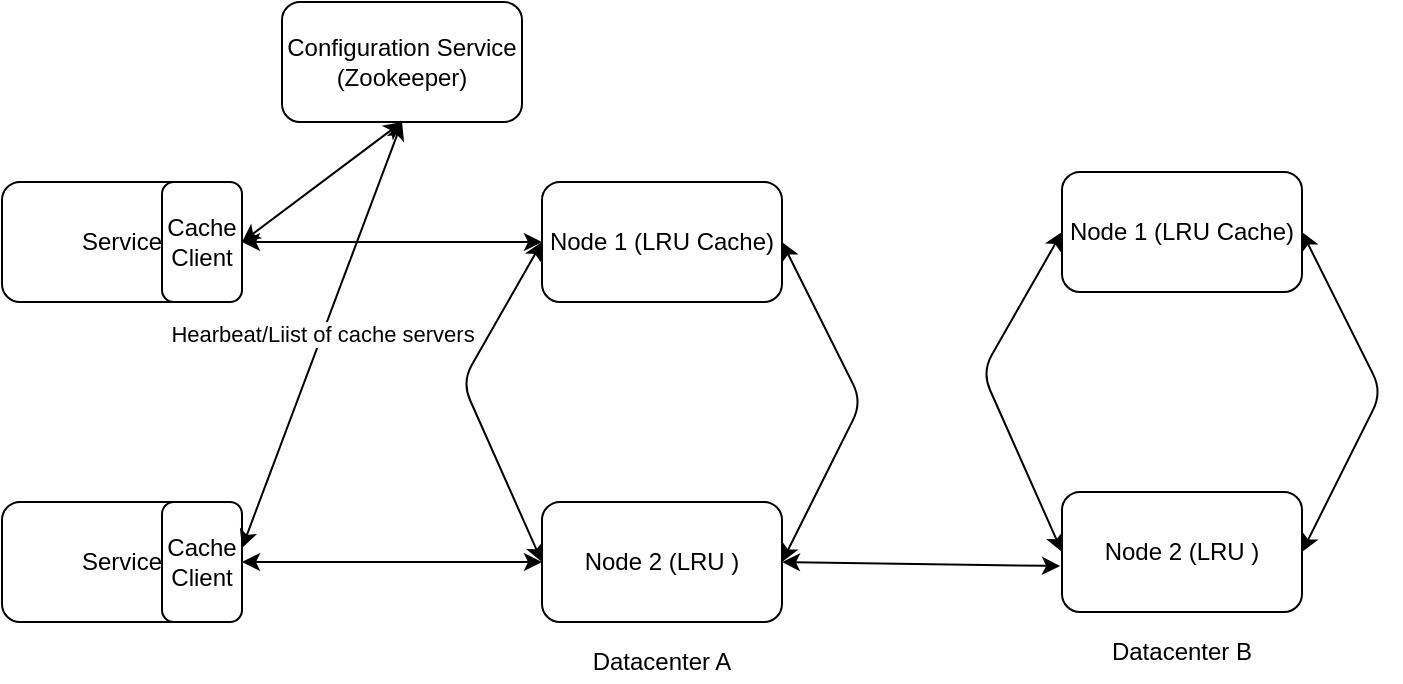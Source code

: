 <mxfile version="14.8.6" type="github">
  <diagram id="tTDOGH8ZxeKKxPpgF_ZI" name="Page-1">
    <mxGraphModel dx="868" dy="582" grid="1" gridSize="10" guides="1" tooltips="1" connect="1" arrows="1" fold="1" page="1" pageScale="1" pageWidth="100" pageHeight="100" math="0" shadow="0">
      <root>
        <mxCell id="0" />
        <mxCell id="1" parent="0" />
        <mxCell id="3q2kkD95m_e-5iXGaRuP-1" value="Service" style="rounded=1;whiteSpace=wrap;html=1;" vertex="1" parent="1">
          <mxGeometry y="30" width="120" height="60" as="geometry" />
        </mxCell>
        <mxCell id="3q2kkD95m_e-5iXGaRuP-2" value="Service" style="rounded=1;whiteSpace=wrap;html=1;" vertex="1" parent="1">
          <mxGeometry y="190" width="120" height="60" as="geometry" />
        </mxCell>
        <mxCell id="3q2kkD95m_e-5iXGaRuP-3" value="Cache Client&lt;span style=&quot;color: rgba(0 , 0 , 0 , 0) ; font-family: monospace ; font-size: 0px&quot;&gt;%3CmxGraphModel%3E%3Croot%3E%3CmxCell%20id%3D%220%22%2F%3E%3CmxCell%20id%3D%221%22%20parent%3D%220%22%2F%3E%3CmxCell%20id%3D%222%22%20value%3D%22Client%20Identifier%20Builder%22%20style%3D%22rounded%3D0%3BwhiteSpace%3Dwrap%3Bhtml%3D1%3B%22%20vertex%3D%221%22%20parent%3D%221%22%3E%3CmxGeometry%20y%3D%2210%22%20width%3D%22120%22%20height%3D%2260%22%20as%3D%22geometry%22%2F%3E%3C%2FmxCell%3E%3CmxCell%20id%3D%223%22%20value%3D%22Rate%20Limiter%22%20style%3D%22rounded%3D0%3BwhiteSpace%3Dwrap%3Bhtml%3D1%3B%22%20vertex%3D%221%22%20parent%3D%221%22%3E%3CmxGeometry%20x%3D%22160%22%20y%3D%2210%22%20width%3D%22120%22%20height%3D%2260%22%20as%3D%22geometry%22%2F%3E%3C%2FmxCell%3E%3CmxCell%20id%3D%224%22%20value%3D%22%22%20style%3D%22endArrow%3Dclassic%3Bhtml%3D1%3BexitX%3D0.15%3BexitY%3D0.983%3BexitDx%3D0%3BexitDy%3D0%3BexitPerimeter%3D0%3B%22%20edge%3D%221%22%20source%3D%223%22%20parent%3D%221%22%3E%3CmxGeometry%20width%3D%2250%22%20height%3D%2250%22%20relative%3D%221%22%20as%3D%22geometry%22%3E%3CmxPoint%20x%3D%22120%22%20y%3D%22140%22%20as%3D%22sourcePoint%22%2F%3E%3CmxPoint%20x%3D%22178%22%20y%3D%2290%22%20as%3D%22targetPoint%22%2F%3E%3C%2FmxGeometry%3E%3C%2FmxCell%3E%3CmxCell%20id%3D%225%22%20value%3D%22%22%20style%3D%22endArrow%3Dclassic%3Bhtml%3D1%3BexitX%3D1%3BexitY%3D0.5%3BexitDx%3D0%3BexitDy%3D0%3BentryX%3D0%3BentryY%3D0.5%3BentryDx%3D0%3BentryDy%3D0%3B%22%20edge%3D%221%22%20source%3D%222%22%20target%3D%223%22%20parent%3D%221%22%3E%3CmxGeometry%20width%3D%2250%22%20height%3D%2250%22%20relative%3D%221%22%20as%3D%22geometry%22%3E%3CmxPoint%20x%3D%22150%22%20y%3D%2270%22%20as%3D%22sourcePoint%22%2F%3E%3CmxPoint%20x%3D%22200%22%20y%3D%2220%22%20as%3D%22targetPoint%22%2F%3E%3C%2FmxGeometry%3E%3C%2FmxCell%3E%3CmxCell%20id%3D%226%22%20value%3D%22%22%20style%3D%22endArrow%3Dnone%3Bhtml%3D1%3B%22%20edge%3D%221%22%20parent%3D%221%22%3E%3CmxGeometry%20width%3D%2250%22%20height%3D%2250%22%20relative%3D%221%22%20as%3D%22geometry%22%3E%3CmxPoint%20x%3D%22-10%22%20y%3D%22-10%22%20as%3D%22sourcePoint%22%2F%3E%3CmxPoint%20x%3D%22300%22%20y%3D%22-10%22%20as%3D%22targetPoint%22%2F%3E%3C%2FmxGeometry%3E%3C%2FmxCell%3E%3CmxCell%20id%3D%227%22%20value%3D%22%22%20style%3D%22endArrow%3Dnone%3Bhtml%3D1%3B%22%20edge%3D%221%22%20parent%3D%221%22%3E%3CmxGeometry%20width%3D%2250%22%20height%3D%2250%22%20relative%3D%221%22%20as%3D%22geometry%22%3E%3CmxPoint%20x%3D%22-10%22%20y%3D%2290%22%20as%3D%22sourcePoint%22%2F%3E%3CmxPoint%20x%3D%22-10%22%20y%3D%22-10%22%20as%3D%22targetPoint%22%2F%3E%3C%2FmxGeometry%3E%3C%2FmxCell%3E%3CmxCell%20id%3D%228%22%20value%3D%22%22%20style%3D%22endArrow%3Dnone%3Bhtml%3D1%3B%22%20edge%3D%221%22%20parent%3D%221%22%3E%3CmxGeometry%20width%3D%2250%22%20height%3D%2250%22%20relative%3D%221%22%20as%3D%22geometry%22%3E%3CmxPoint%20x%3D%22-10%22%20y%3D%2290%22%20as%3D%22sourcePoint%22%2F%3E%3CmxPoint%20x%3D%22300%22%20y%3D%2290%22%20as%3D%22targetPoint%22%2F%3E%3C%2FmxGeometry%3E%3C%2FmxCell%3E%3CmxCell%20id%3D%229%22%20value%3D%22%22%20style%3D%22endArrow%3Dnone%3Bhtml%3D1%3B%22%20edge%3D%221%22%20parent%3D%221%22%3E%3CmxGeometry%20width%3D%2250%22%20height%3D%2250%22%20relative%3D%221%22%20as%3D%22geometry%22%3E%3CmxPoint%20x%3D%22300%22%20y%3D%2290%22%20as%3D%22sourcePoint%22%2F%3E%3CmxPoint%20x%3D%22300%22%20y%3D%22-10%22%20as%3D%22targetPoint%22%2F%3E%3C%2FmxGeometry%3E%3C%2FmxCell%3E%3C%2Froot%3E%3C%2FmxGraphModel%3E&lt;/span&gt;&lt;span style=&quot;color: rgba(0 , 0 , 0 , 0) ; font-family: monospace ; font-size: 0px&quot;&gt;%3CmxGraphModel%3E%3Croot%3E%3CmxCell%20id%3D%220%22%2F%3E%3CmxCell%20id%3D%221%22%20parent%3D%220%22%2F%3E%3CmxCell%20id%3D%222%22%20value%3D%22Client%20Identifier%20Builder%22%20style%3D%22rounded%3D0%3BwhiteSpace%3Dwrap%3Bhtml%3D1%3B%22%20vertex%3D%221%22%20parent%3D%221%22%3E%3CmxGeometry%20y%3D%2210%22%20width%3D%22120%22%20height%3D%2260%22%20as%3D%22geometry%22%2F%3E%3C%2FmxCell%3E%3CmxCell%20id%3D%223%22%20value%3D%22Rate%20Limiter%22%20style%3D%22rounded%3D0%3BwhiteSpace%3Dwrap%3Bhtml%3D1%3B%22%20vertex%3D%221%22%20parent%3D%221%22%3E%3CmxGeometry%20x%3D%22160%22%20y%3D%2210%22%20width%3D%22120%22%20height%3D%2260%22%20as%3D%22geometry%22%2F%3E%3C%2FmxCell%3E%3CmxCell%20id%3D%224%22%20value%3D%22%22%20style%3D%22endArrow%3Dclassic%3Bhtml%3D1%3BexitX%3D0.15%3BexitY%3D0.983%3BexitDx%3D0%3BexitDy%3D0%3BexitPerimeter%3D0%3B%22%20edge%3D%221%22%20source%3D%223%22%20parent%3D%221%22%3E%3CmxGeometry%20width%3D%2250%22%20height%3D%2250%22%20relative%3D%221%22%20as%3D%22geometry%22%3E%3CmxPoint%20x%3D%22120%22%20y%3D%22140%22%20as%3D%22sourcePoint%22%2F%3E%3CmxPoint%20x%3D%22178%22%20y%3D%2290%22%20as%3D%22targetPoint%22%2F%3E%3C%2FmxGeometry%3E%3C%2FmxCell%3E%3CmxCell%20id%3D%225%22%20value%3D%22%22%20style%3D%22endArrow%3Dclassic%3Bhtml%3D1%3BexitX%3D1%3BexitY%3D0.5%3BexitDx%3D0%3BexitDy%3D0%3BentryX%3D0%3BentryY%3D0.5%3BentryDx%3D0%3BentryDy%3D0%3B%22%20edge%3D%221%22%20source%3D%222%22%20target%3D%223%22%20parent%3D%221%22%3E%3CmxGeometry%20width%3D%2250%22%20height%3D%2250%22%20relative%3D%221%22%20as%3D%22geometry%22%3E%3CmxPoint%20x%3D%22150%22%20y%3D%2270%22%20as%3D%22sourcePoint%22%2F%3E%3CmxPoint%20x%3D%22200%22%20y%3D%2220%22%20as%3D%22targetPoint%22%2F%3E%3C%2FmxGeometry%3E%3C%2FmxCell%3E%3CmxCell%20id%3D%226%22%20value%3D%22%22%20style%3D%22endArrow%3Dnone%3Bhtml%3D1%3B%22%20edge%3D%221%22%20parent%3D%221%22%3E%3CmxGeometry%20width%3D%2250%22%20height%3D%2250%22%20relative%3D%221%22%20as%3D%22geometry%22%3E%3CmxPoint%20x%3D%22-10%22%20y%3D%22-10%22%20as%3D%22sourcePoint%22%2F%3E%3CmxPoint%20x%3D%22300%22%20y%3D%22-10%22%20as%3D%22targetPoint%22%2F%3E%3C%2FmxGeometry%3E%3C%2FmxCell%3E%3CmxCell%20id%3D%227%22%20value%3D%22%22%20style%3D%22endArrow%3Dnone%3Bhtml%3D1%3B%22%20edge%3D%221%22%20parent%3D%221%22%3E%3CmxGeometry%20width%3D%2250%22%20height%3D%2250%22%20relative%3D%221%22%20as%3D%22geometry%22%3E%3CmxPoint%20x%3D%22-10%22%20y%3D%2290%22%20as%3D%22sourcePoint%22%2F%3E%3CmxPoint%20x%3D%22-10%22%20y%3D%22-10%22%20as%3D%22targetPoint%22%2F%3E%3C%2FmxGeometry%3E%3C%2FmxCell%3E%3CmxCell%20id%3D%228%22%20value%3D%22%22%20style%3D%22endArrow%3Dnone%3Bhtml%3D1%3B%22%20edge%3D%221%22%20parent%3D%221%22%3E%3CmxGeometry%20width%3D%2250%22%20height%3D%2250%22%20relative%3D%221%22%20as%3D%22geometry%22%3E%3CmxPoint%20x%3D%22-10%22%20y%3D%2290%22%20as%3D%22sourcePoint%22%2F%3E%3CmxPoint%20x%3D%22300%22%20y%3D%2290%22%20as%3D%22targetPoint%22%2F%3E%3C%2FmxGeometry%3E%3C%2FmxCell%3E%3CmxCell%20id%3D%229%22%20value%3D%22%22%20style%3D%22endArrow%3Dnone%3Bhtml%3D1%3B%22%20edge%3D%221%22%20parent%3D%221%22%3E%3CmxGeometry%20width%3D%2250%22%20height%3D%2250%22%20relative%3D%221%22%20as%3D%22geometry%22%3E%3CmxPoint%20x%3D%22300%22%20y%3D%2290%22%20as%3D%22sourcePoint%22%2F%3E%3CmxPoint%20x%3D%22300%22%20y%3D%22-10%22%20as%3D%22targetPoint%22%2F%3E%3C%2FmxGeometry%3E%3C%2FmxCell%3E%3C%2Froot%3E%3C%2FmxGraphModel%3E&lt;/span&gt;" style="rounded=1;whiteSpace=wrap;html=1;" vertex="1" parent="1">
          <mxGeometry x="80" y="190" width="40" height="60" as="geometry" />
        </mxCell>
        <mxCell id="3q2kkD95m_e-5iXGaRuP-4" value="Cache Client" style="rounded=1;whiteSpace=wrap;html=1;" vertex="1" parent="1">
          <mxGeometry x="80" y="30" width="40" height="60" as="geometry" />
        </mxCell>
        <mxCell id="3q2kkD95m_e-5iXGaRuP-7" value="Node 1 (LRU Cache)" style="rounded=1;whiteSpace=wrap;html=1;" vertex="1" parent="1">
          <mxGeometry x="270" y="30" width="120" height="60" as="geometry" />
        </mxCell>
        <mxCell id="3q2kkD95m_e-5iXGaRuP-8" value="Node 2 (LRU )" style="rounded=1;whiteSpace=wrap;html=1;" vertex="1" parent="1">
          <mxGeometry x="270" y="190" width="120" height="60" as="geometry" />
        </mxCell>
        <mxCell id="3q2kkD95m_e-5iXGaRuP-10" value="" style="endArrow=classic;startArrow=classic;html=1;exitX=1;exitY=0.5;exitDx=0;exitDy=0;entryX=1;entryY=0.5;entryDx=0;entryDy=0;" edge="1" parent="1" source="3q2kkD95m_e-5iXGaRuP-8" target="3q2kkD95m_e-5iXGaRuP-7">
          <mxGeometry width="50" height="50" relative="1" as="geometry">
            <mxPoint x="480" y="240" as="sourcePoint" />
            <mxPoint x="530" y="190" as="targetPoint" />
            <Array as="points">
              <mxPoint x="430" y="140" />
            </Array>
          </mxGeometry>
        </mxCell>
        <mxCell id="3q2kkD95m_e-5iXGaRuP-11" value="" style="endArrow=classic;startArrow=classic;html=1;entryX=0;entryY=0.5;entryDx=0;entryDy=0;exitX=0;exitY=0.5;exitDx=0;exitDy=0;" edge="1" parent="1" source="3q2kkD95m_e-5iXGaRuP-8" target="3q2kkD95m_e-5iXGaRuP-7">
          <mxGeometry width="50" height="50" relative="1" as="geometry">
            <mxPoint x="480" y="240" as="sourcePoint" />
            <mxPoint x="530" y="190" as="targetPoint" />
            <Array as="points">
              <mxPoint x="230" y="130" />
            </Array>
          </mxGeometry>
        </mxCell>
        <mxCell id="3q2kkD95m_e-5iXGaRuP-12" value="" style="endArrow=classic;startArrow=classic;html=1;exitX=1;exitY=0.5;exitDx=0;exitDy=0;entryX=0;entryY=0.5;entryDx=0;entryDy=0;" edge="1" parent="1" source="3q2kkD95m_e-5iXGaRuP-4" target="3q2kkD95m_e-5iXGaRuP-7">
          <mxGeometry width="50" height="50" relative="1" as="geometry">
            <mxPoint x="250" y="190" as="sourcePoint" />
            <mxPoint x="300" y="140" as="targetPoint" />
          </mxGeometry>
        </mxCell>
        <mxCell id="3q2kkD95m_e-5iXGaRuP-13" value="" style="endArrow=classic;startArrow=classic;html=1;exitX=1;exitY=0.5;exitDx=0;exitDy=0;entryX=0;entryY=0.5;entryDx=0;entryDy=0;" edge="1" parent="1" source="3q2kkD95m_e-5iXGaRuP-3" target="3q2kkD95m_e-5iXGaRuP-8">
          <mxGeometry width="50" height="50" relative="1" as="geometry">
            <mxPoint x="250" y="190" as="sourcePoint" />
            <mxPoint x="300" y="140" as="targetPoint" />
          </mxGeometry>
        </mxCell>
        <mxCell id="3q2kkD95m_e-5iXGaRuP-14" value="Configuration Service (Zookeeper)" style="rounded=1;whiteSpace=wrap;html=1;" vertex="1" parent="1">
          <mxGeometry x="140" y="-60" width="120" height="60" as="geometry" />
        </mxCell>
        <mxCell id="3q2kkD95m_e-5iXGaRuP-15" value="" style="endArrow=classic;startArrow=classic;html=1;exitX=1;exitY=0.5;exitDx=0;exitDy=0;entryX=0.5;entryY=1;entryDx=0;entryDy=0;" edge="1" parent="1" source="3q2kkD95m_e-5iXGaRuP-4" target="3q2kkD95m_e-5iXGaRuP-14">
          <mxGeometry width="50" height="50" relative="1" as="geometry">
            <mxPoint x="270" y="-20" as="sourcePoint" />
            <mxPoint x="320" y="-70" as="targetPoint" />
          </mxGeometry>
        </mxCell>
        <mxCell id="3q2kkD95m_e-5iXGaRuP-16" value="Hearbeat/Liist of cache servers" style="endArrow=classic;startArrow=classic;html=1;exitX=1;exitY=0.383;exitDx=0;exitDy=0;exitPerimeter=0;" edge="1" parent="1" source="3q2kkD95m_e-5iXGaRuP-3">
          <mxGeometry width="50" height="50" relative="1" as="geometry">
            <mxPoint x="160" y="250" as="sourcePoint" />
            <mxPoint x="200" as="targetPoint" />
          </mxGeometry>
        </mxCell>
        <mxCell id="3q2kkD95m_e-5iXGaRuP-17" value="Datacenter A" style="text;html=1;strokeColor=none;fillColor=none;align=center;verticalAlign=middle;whiteSpace=wrap;rounded=0;" vertex="1" parent="1">
          <mxGeometry x="290" y="260" width="80" height="20" as="geometry" />
        </mxCell>
        <mxCell id="3q2kkD95m_e-5iXGaRuP-18" value="Node 1 (LRU Cache)" style="rounded=1;whiteSpace=wrap;html=1;" vertex="1" parent="1">
          <mxGeometry x="530" y="25" width="120" height="60" as="geometry" />
        </mxCell>
        <mxCell id="3q2kkD95m_e-5iXGaRuP-19" value="Node 2 (LRU )" style="rounded=1;whiteSpace=wrap;html=1;" vertex="1" parent="1">
          <mxGeometry x="530" y="185" width="120" height="60" as="geometry" />
        </mxCell>
        <mxCell id="3q2kkD95m_e-5iXGaRuP-20" value="" style="endArrow=classic;startArrow=classic;html=1;exitX=1;exitY=0.5;exitDx=0;exitDy=0;entryX=1;entryY=0.5;entryDx=0;entryDy=0;" edge="1" parent="1" source="3q2kkD95m_e-5iXGaRuP-19" target="3q2kkD95m_e-5iXGaRuP-18">
          <mxGeometry width="50" height="50" relative="1" as="geometry">
            <mxPoint x="740" y="235" as="sourcePoint" />
            <mxPoint x="790" y="185" as="targetPoint" />
            <Array as="points">
              <mxPoint x="690" y="135" />
            </Array>
          </mxGeometry>
        </mxCell>
        <mxCell id="3q2kkD95m_e-5iXGaRuP-21" value="" style="endArrow=classic;startArrow=classic;html=1;entryX=0;entryY=0.5;entryDx=0;entryDy=0;exitX=0;exitY=0.5;exitDx=0;exitDy=0;" edge="1" parent="1" source="3q2kkD95m_e-5iXGaRuP-19" target="3q2kkD95m_e-5iXGaRuP-18">
          <mxGeometry width="50" height="50" relative="1" as="geometry">
            <mxPoint x="740" y="235" as="sourcePoint" />
            <mxPoint x="790" y="185" as="targetPoint" />
            <Array as="points">
              <mxPoint x="490" y="125" />
            </Array>
          </mxGeometry>
        </mxCell>
        <mxCell id="3q2kkD95m_e-5iXGaRuP-22" value="Datacenter B" style="text;html=1;strokeColor=none;fillColor=none;align=center;verticalAlign=middle;whiteSpace=wrap;rounded=0;" vertex="1" parent="1">
          <mxGeometry x="550" y="255" width="80" height="20" as="geometry" />
        </mxCell>
        <mxCell id="3q2kkD95m_e-5iXGaRuP-23" value="" style="endArrow=classic;startArrow=classic;html=1;exitX=1;exitY=0.5;exitDx=0;exitDy=0;entryX=-0.008;entryY=0.617;entryDx=0;entryDy=0;entryPerimeter=0;" edge="1" parent="1" source="3q2kkD95m_e-5iXGaRuP-8" target="3q2kkD95m_e-5iXGaRuP-19">
          <mxGeometry width="50" height="50" relative="1" as="geometry">
            <mxPoint x="550" y="260" as="sourcePoint" />
            <mxPoint x="600" y="210" as="targetPoint" />
          </mxGeometry>
        </mxCell>
      </root>
    </mxGraphModel>
  </diagram>
</mxfile>
